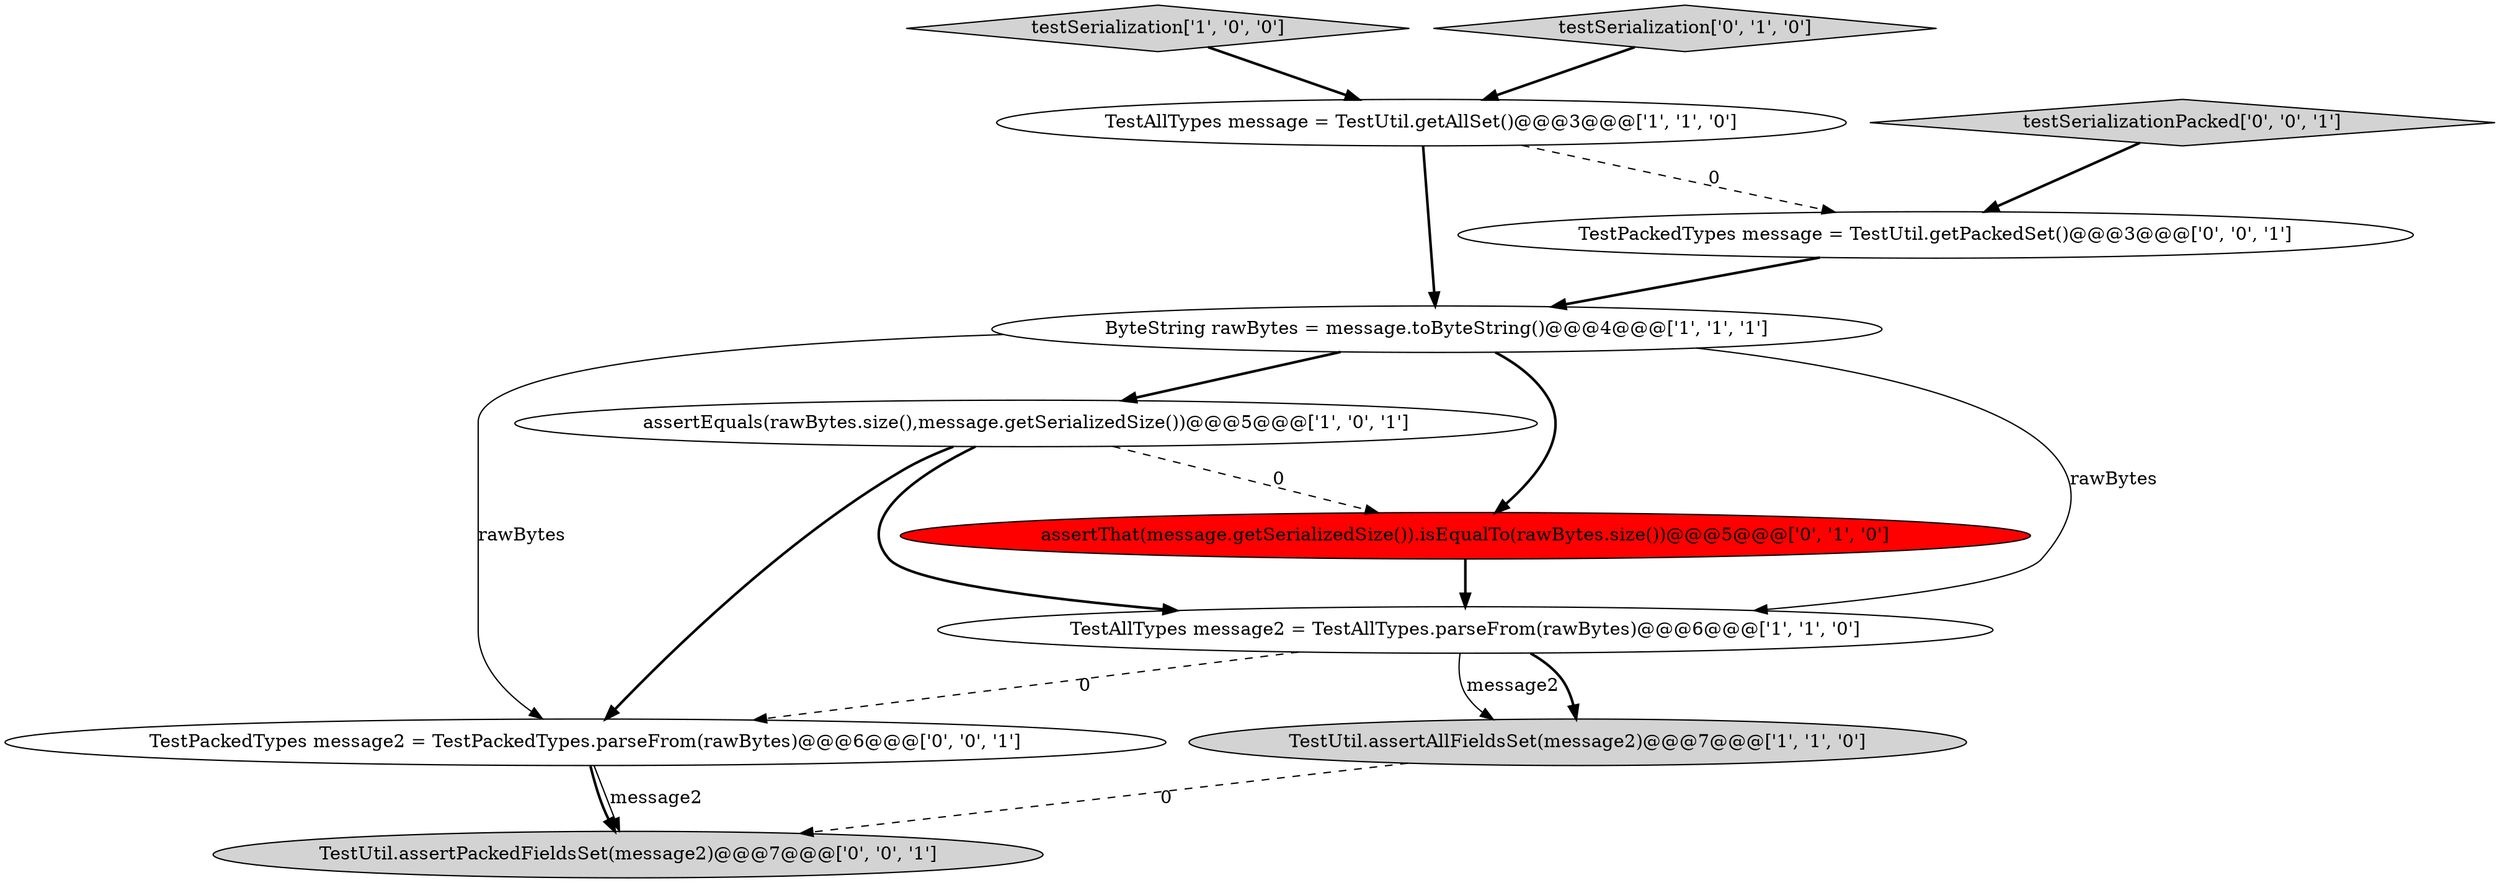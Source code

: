 digraph {
2 [style = filled, label = "TestUtil.assertAllFieldsSet(message2)@@@7@@@['1', '1', '0']", fillcolor = lightgray, shape = ellipse image = "AAA0AAABBB1BBB"];
1 [style = filled, label = "testSerialization['1', '0', '0']", fillcolor = lightgray, shape = diamond image = "AAA0AAABBB1BBB"];
8 [style = filled, label = "TestUtil.assertPackedFieldsSet(message2)@@@7@@@['0', '0', '1']", fillcolor = lightgray, shape = ellipse image = "AAA0AAABBB3BBB"];
3 [style = filled, label = "assertEquals(rawBytes.size(),message.getSerializedSize())@@@5@@@['1', '0', '1']", fillcolor = white, shape = ellipse image = "AAA0AAABBB1BBB"];
11 [style = filled, label = "TestPackedTypes message2 = TestPackedTypes.parseFrom(rawBytes)@@@6@@@['0', '0', '1']", fillcolor = white, shape = ellipse image = "AAA0AAABBB3BBB"];
0 [style = filled, label = "TestAllTypes message = TestUtil.getAllSet()@@@3@@@['1', '1', '0']", fillcolor = white, shape = ellipse image = "AAA0AAABBB1BBB"];
9 [style = filled, label = "TestPackedTypes message = TestUtil.getPackedSet()@@@3@@@['0', '0', '1']", fillcolor = white, shape = ellipse image = "AAA0AAABBB3BBB"];
5 [style = filled, label = "TestAllTypes message2 = TestAllTypes.parseFrom(rawBytes)@@@6@@@['1', '1', '0']", fillcolor = white, shape = ellipse image = "AAA0AAABBB1BBB"];
6 [style = filled, label = "testSerialization['0', '1', '0']", fillcolor = lightgray, shape = diamond image = "AAA0AAABBB2BBB"];
4 [style = filled, label = "ByteString rawBytes = message.toByteString()@@@4@@@['1', '1', '1']", fillcolor = white, shape = ellipse image = "AAA0AAABBB1BBB"];
7 [style = filled, label = "assertThat(message.getSerializedSize()).isEqualTo(rawBytes.size())@@@5@@@['0', '1', '0']", fillcolor = red, shape = ellipse image = "AAA1AAABBB2BBB"];
10 [style = filled, label = "testSerializationPacked['0', '0', '1']", fillcolor = lightgray, shape = diamond image = "AAA0AAABBB3BBB"];
3->11 [style = bold, label=""];
11->8 [style = bold, label=""];
4->3 [style = bold, label=""];
5->2 [style = solid, label="message2"];
5->2 [style = bold, label=""];
3->5 [style = bold, label=""];
7->5 [style = bold, label=""];
6->0 [style = bold, label=""];
10->9 [style = bold, label=""];
1->0 [style = bold, label=""];
0->9 [style = dashed, label="0"];
5->11 [style = dashed, label="0"];
4->11 [style = solid, label="rawBytes"];
0->4 [style = bold, label=""];
3->7 [style = dashed, label="0"];
4->5 [style = solid, label="rawBytes"];
2->8 [style = dashed, label="0"];
4->7 [style = bold, label=""];
9->4 [style = bold, label=""];
11->8 [style = solid, label="message2"];
}
